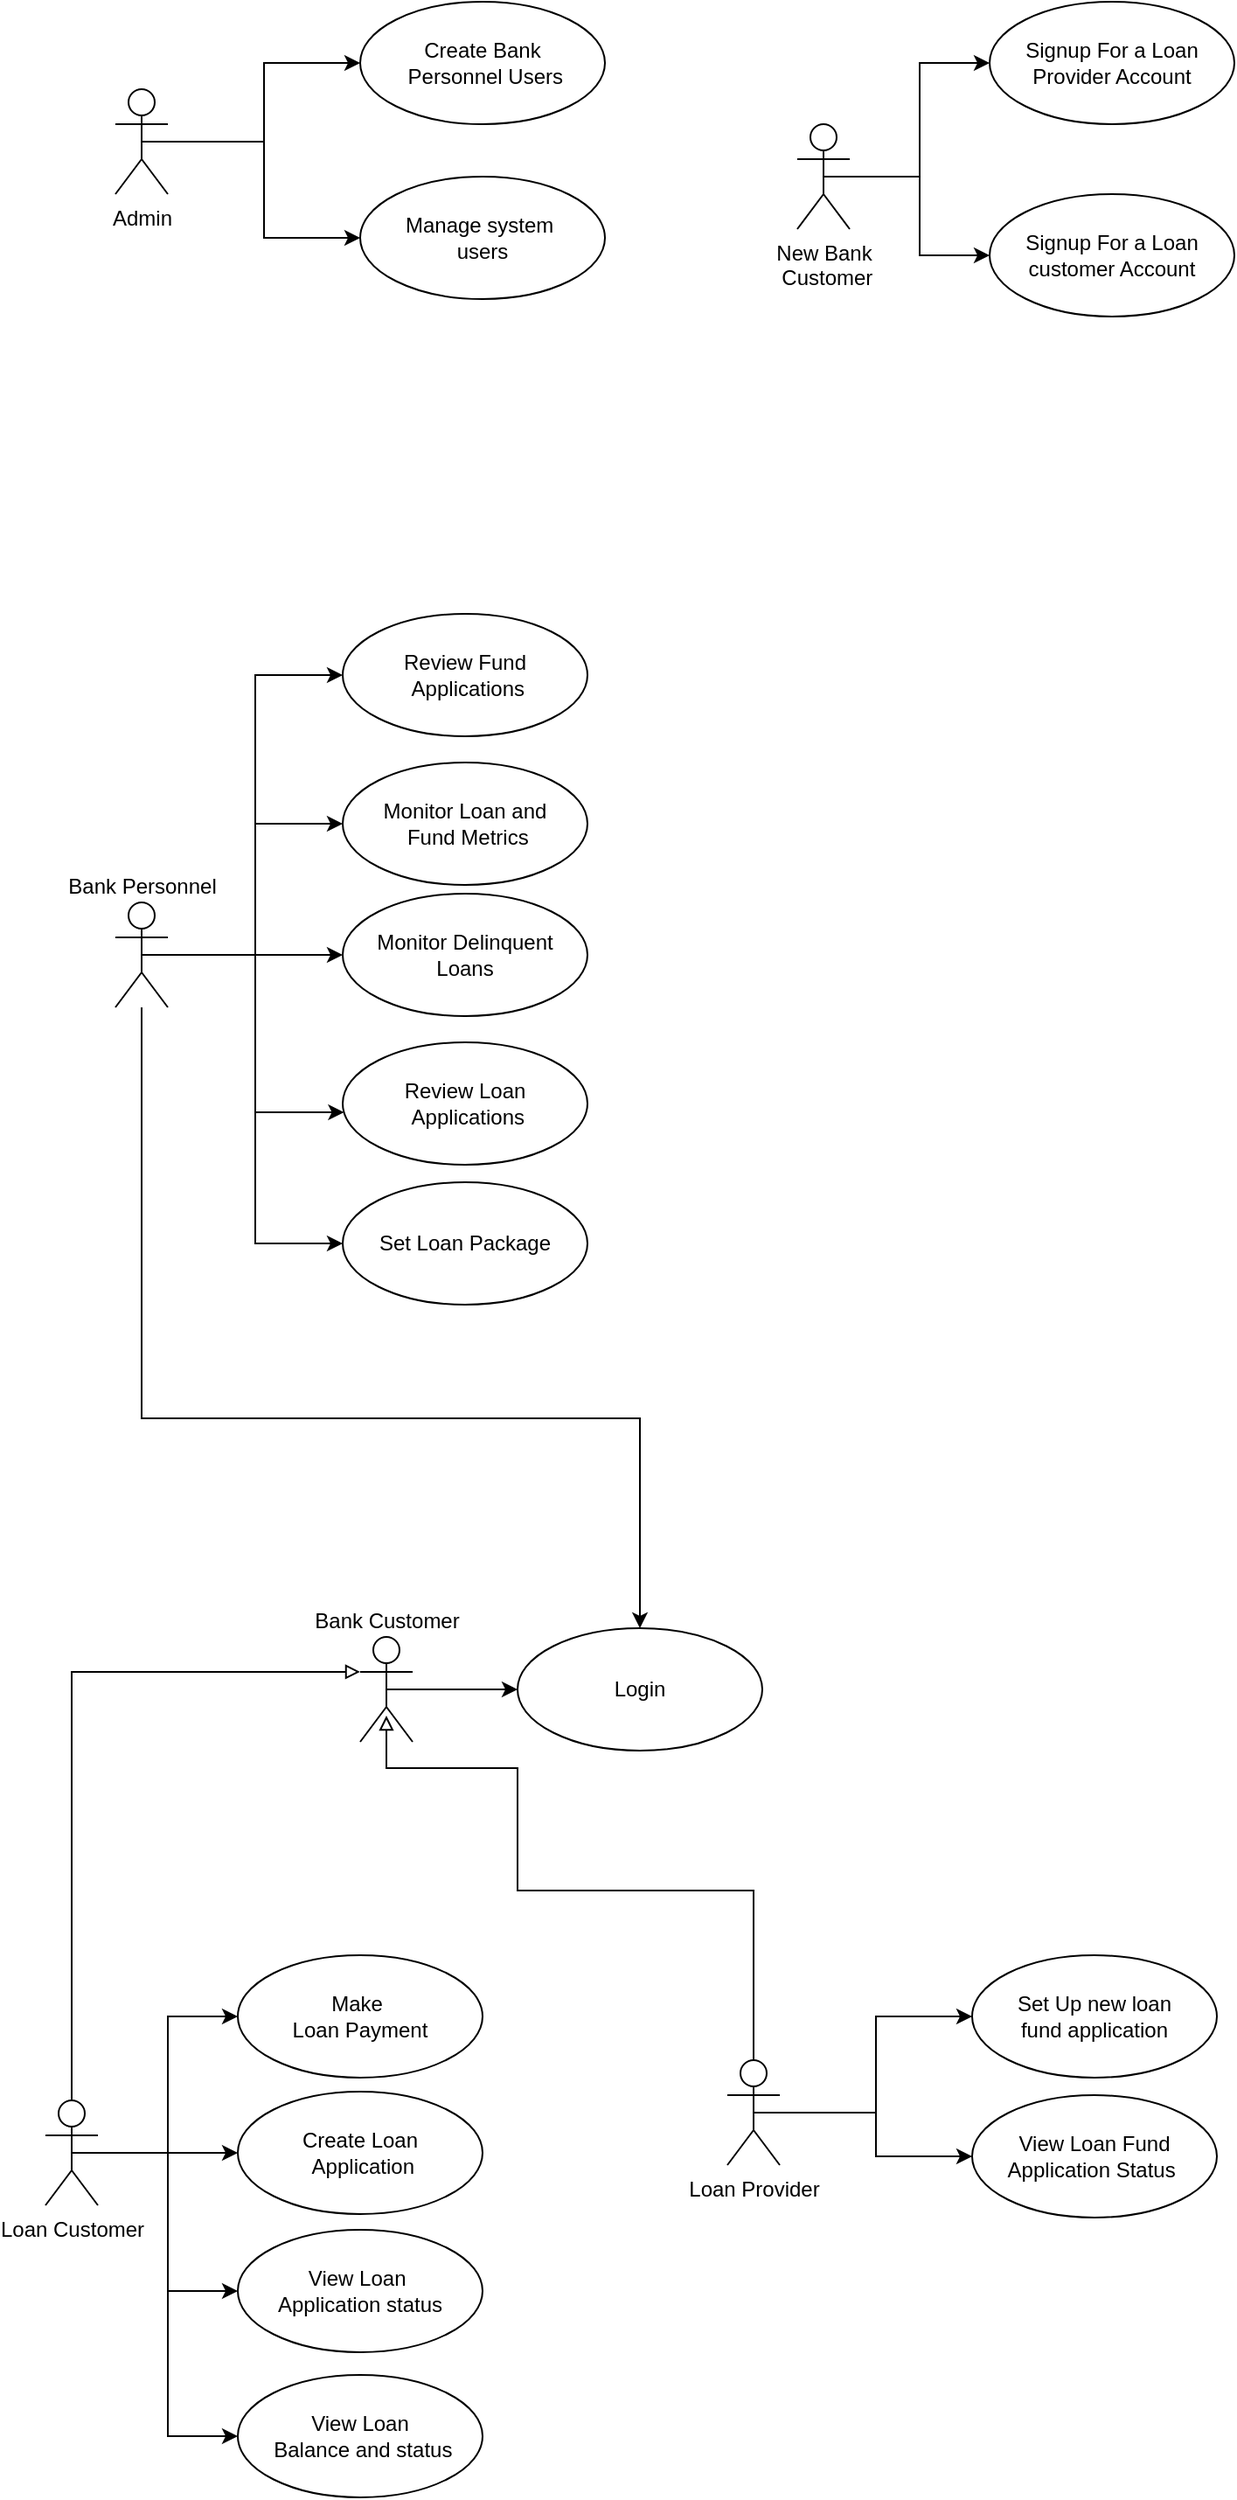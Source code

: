 <mxfile version="24.7.17">
  <diagram name="Page-1" id="X_gYUSROsqsau-K-TYwh">
    <mxGraphModel dx="2105" dy="1053" grid="1" gridSize="10" guides="1" tooltips="1" connect="1" arrows="1" fold="1" page="1" pageScale="1" pageWidth="850" pageHeight="1100" math="0" shadow="0">
      <root>
        <mxCell id="0" />
        <mxCell id="1" parent="0" />
        <mxCell id="a0iypVFNwZLO8iaog-uo-45" style="edgeStyle=orthogonalEdgeStyle;rounded=0;orthogonalLoop=1;jettySize=auto;html=1;exitX=0.5;exitY=0.5;exitDx=0;exitDy=0;exitPerimeter=0;" parent="1" source="a0iypVFNwZLO8iaog-uo-1" target="a0iypVFNwZLO8iaog-uo-2" edge="1">
          <mxGeometry relative="1" as="geometry" />
        </mxCell>
        <mxCell id="a0iypVFNwZLO8iaog-uo-46" style="edgeStyle=orthogonalEdgeStyle;rounded=0;orthogonalLoop=1;jettySize=auto;html=1;exitX=0.5;exitY=0.5;exitDx=0;exitDy=0;exitPerimeter=0;" parent="1" source="a0iypVFNwZLO8iaog-uo-1" target="a0iypVFNwZLO8iaog-uo-3" edge="1">
          <mxGeometry relative="1" as="geometry" />
        </mxCell>
        <mxCell id="a0iypVFNwZLO8iaog-uo-1" value="Admin" style="shape=umlActor;verticalLabelPosition=bottom;verticalAlign=top;html=1;outlineConnect=0;" parent="1" vertex="1">
          <mxGeometry x="70" y="60" width="30" height="60" as="geometry" />
        </mxCell>
        <mxCell id="a0iypVFNwZLO8iaog-uo-2" value="Create Bank&lt;div&gt;&amp;nbsp;Personnel&amp;nbsp;&lt;span style=&quot;background-color: initial;&quot;&gt;Users&lt;/span&gt;&lt;/div&gt;" style="ellipse;whiteSpace=wrap;html=1;" parent="1" vertex="1">
          <mxGeometry x="210" y="10" width="140" height="70" as="geometry" />
        </mxCell>
        <mxCell id="a0iypVFNwZLO8iaog-uo-3" value="Manage system&amp;nbsp;&lt;div&gt;users&lt;/div&gt;" style="ellipse;whiteSpace=wrap;html=1;" parent="1" vertex="1">
          <mxGeometry x="210" y="110" width="140" height="70" as="geometry" />
        </mxCell>
        <mxCell id="a0iypVFNwZLO8iaog-uo-48" style="edgeStyle=orthogonalEdgeStyle;rounded=0;orthogonalLoop=1;jettySize=auto;html=1;exitX=0.5;exitY=0.5;exitDx=0;exitDy=0;exitPerimeter=0;" parent="1" source="a0iypVFNwZLO8iaog-uo-6" target="a0iypVFNwZLO8iaog-uo-8" edge="1">
          <mxGeometry relative="1" as="geometry" />
        </mxCell>
        <mxCell id="a0iypVFNwZLO8iaog-uo-49" style="edgeStyle=orthogonalEdgeStyle;rounded=0;orthogonalLoop=1;jettySize=auto;html=1;exitX=0.5;exitY=0.5;exitDx=0;exitDy=0;exitPerimeter=0;entryX=0;entryY=0.5;entryDx=0;entryDy=0;" parent="1" source="a0iypVFNwZLO8iaog-uo-6" target="a0iypVFNwZLO8iaog-uo-7" edge="1">
          <mxGeometry relative="1" as="geometry" />
        </mxCell>
        <mxCell id="a0iypVFNwZLO8iaog-uo-6" value="Loan Provider" style="shape=umlActor;verticalLabelPosition=bottom;verticalAlign=top;html=1;outlineConnect=0;" parent="1" vertex="1">
          <mxGeometry x="420" y="1187" width="30" height="60" as="geometry" />
        </mxCell>
        <mxCell id="a0iypVFNwZLO8iaog-uo-7" value="View Loan Fund&lt;div&gt;Application Status&amp;nbsp;&lt;/div&gt;" style="ellipse;whiteSpace=wrap;html=1;" parent="1" vertex="1">
          <mxGeometry x="560" y="1207" width="140" height="70" as="geometry" />
        </mxCell>
        <mxCell id="a0iypVFNwZLO8iaog-uo-8" value="Set Up new loan&lt;div&gt;fund application&lt;/div&gt;" style="ellipse;whiteSpace=wrap;html=1;" parent="1" vertex="1">
          <mxGeometry x="560" y="1127" width="140" height="70" as="geometry" />
        </mxCell>
        <mxCell id="a0iypVFNwZLO8iaog-uo-52" style="edgeStyle=orthogonalEdgeStyle;rounded=0;orthogonalLoop=1;jettySize=auto;html=1;exitX=0.5;exitY=0.5;exitDx=0;exitDy=0;exitPerimeter=0;entryX=0;entryY=0.5;entryDx=0;entryDy=0;" parent="1" source="a0iypVFNwZLO8iaog-uo-23" target="a0iypVFNwZLO8iaog-uo-24" edge="1">
          <mxGeometry relative="1" as="geometry" />
        </mxCell>
        <mxCell id="a0iypVFNwZLO8iaog-uo-53" style="edgeStyle=orthogonalEdgeStyle;rounded=0;orthogonalLoop=1;jettySize=auto;html=1;exitX=0.5;exitY=0.5;exitDx=0;exitDy=0;exitPerimeter=0;" parent="1" source="a0iypVFNwZLO8iaog-uo-23" target="a0iypVFNwZLO8iaog-uo-29" edge="1">
          <mxGeometry relative="1" as="geometry" />
        </mxCell>
        <mxCell id="a0iypVFNwZLO8iaog-uo-54" style="edgeStyle=orthogonalEdgeStyle;rounded=0;orthogonalLoop=1;jettySize=auto;html=1;exitX=0.5;exitY=0.5;exitDx=0;exitDy=0;exitPerimeter=0;" parent="1" source="a0iypVFNwZLO8iaog-uo-23" target="a0iypVFNwZLO8iaog-uo-26" edge="1">
          <mxGeometry relative="1" as="geometry">
            <Array as="points">
              <mxPoint x="150" y="555" />
              <mxPoint x="150" y="645" />
            </Array>
          </mxGeometry>
        </mxCell>
        <mxCell id="a0iypVFNwZLO8iaog-uo-55" style="edgeStyle=orthogonalEdgeStyle;rounded=0;orthogonalLoop=1;jettySize=auto;html=1;exitX=0.5;exitY=0.5;exitDx=0;exitDy=0;exitPerimeter=0;entryX=0;entryY=0.5;entryDx=0;entryDy=0;" parent="1" source="a0iypVFNwZLO8iaog-uo-23" target="a0iypVFNwZLO8iaog-uo-27" edge="1">
          <mxGeometry relative="1" as="geometry" />
        </mxCell>
        <mxCell id="a0iypVFNwZLO8iaog-uo-145" style="edgeStyle=orthogonalEdgeStyle;rounded=0;orthogonalLoop=1;jettySize=auto;html=1;entryX=0.5;entryY=0;entryDx=0;entryDy=0;" parent="1" source="a0iypVFNwZLO8iaog-uo-23" target="a0iypVFNwZLO8iaog-uo-115" edge="1">
          <mxGeometry relative="1" as="geometry">
            <Array as="points">
              <mxPoint x="85" y="820" />
              <mxPoint x="370" y="820" />
            </Array>
          </mxGeometry>
        </mxCell>
        <mxCell id="6gV4YuZffDruM5eiLbRL-2" style="edgeStyle=orthogonalEdgeStyle;rounded=0;orthogonalLoop=1;jettySize=auto;html=1;exitX=0.5;exitY=0.5;exitDx=0;exitDy=0;exitPerimeter=0;entryX=0;entryY=0.5;entryDx=0;entryDy=0;" edge="1" parent="1" source="a0iypVFNwZLO8iaog-uo-23" target="6gV4YuZffDruM5eiLbRL-1">
          <mxGeometry relative="1" as="geometry" />
        </mxCell>
        <mxCell id="a0iypVFNwZLO8iaog-uo-23" value="Bank Personnel" style="shape=umlActor;verticalLabelPosition=top;verticalAlign=bottom;html=1;outlineConnect=0;labelPosition=center;align=center;" parent="1" vertex="1">
          <mxGeometry x="70" y="525" width="30" height="60" as="geometry" />
        </mxCell>
        <mxCell id="a0iypVFNwZLO8iaog-uo-24" value="Monitor Loan&amp;nbsp;&lt;span style=&quot;background-color: initial;&quot;&gt;and&lt;/span&gt;&lt;div&gt;&lt;span style=&quot;background-color: initial;&quot;&gt;&amp;nbsp;Fund&amp;nbsp;&lt;/span&gt;&lt;span style=&quot;background-color: initial;&quot;&gt;Metrics&lt;/span&gt;&lt;/div&gt;" style="ellipse;whiteSpace=wrap;html=1;" parent="1" vertex="1">
          <mxGeometry x="200" y="445" width="140" height="70" as="geometry" />
        </mxCell>
        <mxCell id="a0iypVFNwZLO8iaog-uo-26" value="Review Loan&lt;div&gt;&amp;nbsp;Applications&lt;/div&gt;" style="ellipse;whiteSpace=wrap;html=1;" parent="1" vertex="1">
          <mxGeometry x="200" y="605" width="140" height="70" as="geometry" />
        </mxCell>
        <mxCell id="a0iypVFNwZLO8iaog-uo-27" value="Set Loan Package" style="ellipse;whiteSpace=wrap;html=1;" parent="1" vertex="1">
          <mxGeometry x="200" y="685" width="140" height="70" as="geometry" />
        </mxCell>
        <mxCell id="a0iypVFNwZLO8iaog-uo-29" value="Monitor Delinquent&lt;div&gt;Loans&lt;/div&gt;" style="ellipse;whiteSpace=wrap;html=1;" parent="1" vertex="1">
          <mxGeometry x="200" y="520" width="140" height="70" as="geometry" />
        </mxCell>
        <mxCell id="a0iypVFNwZLO8iaog-uo-64" style="edgeStyle=orthogonalEdgeStyle;rounded=0;orthogonalLoop=1;jettySize=auto;html=1;exitX=0.5;exitY=0.5;exitDx=0;exitDy=0;exitPerimeter=0;entryX=0;entryY=0.5;entryDx=0;entryDy=0;" parent="1" source="a0iypVFNwZLO8iaog-uo-57" target="a0iypVFNwZLO8iaog-uo-61" edge="1">
          <mxGeometry relative="1" as="geometry" />
        </mxCell>
        <mxCell id="a0iypVFNwZLO8iaog-uo-65" style="edgeStyle=orthogonalEdgeStyle;rounded=0;orthogonalLoop=1;jettySize=auto;html=1;exitX=0.5;exitY=0.5;exitDx=0;exitDy=0;exitPerimeter=0;entryX=0;entryY=0.5;entryDx=0;entryDy=0;" parent="1" source="a0iypVFNwZLO8iaog-uo-57" target="a0iypVFNwZLO8iaog-uo-58" edge="1">
          <mxGeometry relative="1" as="geometry" />
        </mxCell>
        <mxCell id="a0iypVFNwZLO8iaog-uo-67" style="edgeStyle=orthogonalEdgeStyle;rounded=0;orthogonalLoop=1;jettySize=auto;html=1;exitX=0.5;exitY=0.5;exitDx=0;exitDy=0;exitPerimeter=0;entryX=0;entryY=0.5;entryDx=0;entryDy=0;" parent="1" source="a0iypVFNwZLO8iaog-uo-57" target="a0iypVFNwZLO8iaog-uo-62" edge="1">
          <mxGeometry relative="1" as="geometry" />
        </mxCell>
        <mxCell id="a0iypVFNwZLO8iaog-uo-68" style="edgeStyle=orthogonalEdgeStyle;rounded=0;orthogonalLoop=1;jettySize=auto;html=1;exitX=0.5;exitY=0.5;exitDx=0;exitDy=0;exitPerimeter=0;entryX=0;entryY=0.5;entryDx=0;entryDy=0;" parent="1" source="a0iypVFNwZLO8iaog-uo-57" target="a0iypVFNwZLO8iaog-uo-63" edge="1">
          <mxGeometry relative="1" as="geometry" />
        </mxCell>
        <mxCell id="a0iypVFNwZLO8iaog-uo-57" value="Loan Customer" style="shape=umlActor;verticalLabelPosition=bottom;verticalAlign=top;html=1;outlineConnect=0;" parent="1" vertex="1">
          <mxGeometry x="30" y="1210" width="30" height="60" as="geometry" />
        </mxCell>
        <mxCell id="a0iypVFNwZLO8iaog-uo-58" value="Create Loan&lt;div&gt;&amp;nbsp;Application&lt;/div&gt;" style="ellipse;whiteSpace=wrap;html=1;" parent="1" vertex="1">
          <mxGeometry x="140" y="1205" width="140" height="70" as="geometry" />
        </mxCell>
        <mxCell id="a0iypVFNwZLO8iaog-uo-61" value="Make&amp;nbsp;&lt;div&gt;Loan Payment&lt;/div&gt;" style="ellipse;whiteSpace=wrap;html=1;" parent="1" vertex="1">
          <mxGeometry x="140" y="1127" width="140" height="70" as="geometry" />
        </mxCell>
        <mxCell id="a0iypVFNwZLO8iaog-uo-62" value="View Loan&amp;nbsp;&lt;div&gt;Application status&lt;/div&gt;" style="ellipse;whiteSpace=wrap;html=1;" parent="1" vertex="1">
          <mxGeometry x="140" y="1284" width="140" height="70" as="geometry" />
        </mxCell>
        <mxCell id="a0iypVFNwZLO8iaog-uo-63" value="View Loan&lt;div&gt;&amp;nbsp;Balance and status&lt;/div&gt;" style="ellipse;whiteSpace=wrap;html=1;" parent="1" vertex="1">
          <mxGeometry x="140" y="1367" width="140" height="70" as="geometry" />
        </mxCell>
        <mxCell id="a0iypVFNwZLO8iaog-uo-128" style="edgeStyle=orthogonalEdgeStyle;rounded=0;orthogonalLoop=1;jettySize=auto;html=1;exitX=0.5;exitY=0.5;exitDx=0;exitDy=0;exitPerimeter=0;" parent="1" source="a0iypVFNwZLO8iaog-uo-114" target="a0iypVFNwZLO8iaog-uo-124" edge="1">
          <mxGeometry relative="1" as="geometry" />
        </mxCell>
        <mxCell id="a0iypVFNwZLO8iaog-uo-131" style="edgeStyle=orthogonalEdgeStyle;rounded=0;orthogonalLoop=1;jettySize=auto;html=1;exitX=0.5;exitY=0.5;exitDx=0;exitDy=0;exitPerimeter=0;entryX=0;entryY=0.5;entryDx=0;entryDy=0;" parent="1" source="a0iypVFNwZLO8iaog-uo-114" target="a0iypVFNwZLO8iaog-uo-129" edge="1">
          <mxGeometry relative="1" as="geometry" />
        </mxCell>
        <mxCell id="a0iypVFNwZLO8iaog-uo-114" value="New Bank&lt;div&gt;&amp;nbsp;Customer&lt;/div&gt;" style="shape=umlActor;verticalLabelPosition=bottom;verticalAlign=top;html=1;" parent="1" vertex="1">
          <mxGeometry x="460" y="80" width="30" height="60" as="geometry" />
        </mxCell>
        <mxCell id="a0iypVFNwZLO8iaog-uo-115" value="Login" style="ellipse;whiteSpace=wrap;html=1;" parent="1" vertex="1">
          <mxGeometry x="300" y="940" width="140" height="70" as="geometry" />
        </mxCell>
        <mxCell id="a0iypVFNwZLO8iaog-uo-124" value="Signup For a Loan Provider Account" style="ellipse;whiteSpace=wrap;html=1;" parent="1" vertex="1">
          <mxGeometry x="570" y="10" width="140" height="70" as="geometry" />
        </mxCell>
        <mxCell id="a0iypVFNwZLO8iaog-uo-129" value="Signup For a Loan customer Account" style="ellipse;whiteSpace=wrap;html=1;" parent="1" vertex="1">
          <mxGeometry x="570" y="120" width="140" height="70" as="geometry" />
        </mxCell>
        <mxCell id="a0iypVFNwZLO8iaog-uo-136" style="edgeStyle=orthogonalEdgeStyle;rounded=0;orthogonalLoop=1;jettySize=auto;html=1;exitX=0.5;exitY=0.5;exitDx=0;exitDy=0;exitPerimeter=0;entryX=0;entryY=0.5;entryDx=0;entryDy=0;" parent="1" source="a0iypVFNwZLO8iaog-uo-113" target="a0iypVFNwZLO8iaog-uo-115" edge="1">
          <mxGeometry relative="1" as="geometry" />
        </mxCell>
        <mxCell id="a0iypVFNwZLO8iaog-uo-113" value="Bank Customer" style="shape=umlActor;verticalLabelPosition=top;verticalAlign=bottom;html=1;labelPosition=center;align=center;" parent="1" vertex="1">
          <mxGeometry x="210" y="945" width="30" height="60" as="geometry" />
        </mxCell>
        <mxCell id="a0iypVFNwZLO8iaog-uo-146" style="edgeStyle=orthogonalEdgeStyle;rounded=0;orthogonalLoop=1;jettySize=auto;html=1;exitX=0.5;exitY=0;exitDx=0;exitDy=0;exitPerimeter=0;entryX=0;entryY=0.333;entryDx=0;entryDy=0;entryPerimeter=0;endArrow=block;endFill=0;" parent="1" source="a0iypVFNwZLO8iaog-uo-57" target="a0iypVFNwZLO8iaog-uo-113" edge="1">
          <mxGeometry relative="1" as="geometry" />
        </mxCell>
        <mxCell id="a0iypVFNwZLO8iaog-uo-147" style="edgeStyle=orthogonalEdgeStyle;rounded=0;orthogonalLoop=1;jettySize=auto;html=1;entryX=0.5;entryY=0.75;entryDx=0;entryDy=0;entryPerimeter=0;endArrow=block;endFill=0;" parent="1" source="a0iypVFNwZLO8iaog-uo-6" target="a0iypVFNwZLO8iaog-uo-113" edge="1">
          <mxGeometry relative="1" as="geometry">
            <Array as="points">
              <mxPoint x="435" y="1090" />
              <mxPoint x="300" y="1090" />
              <mxPoint x="300" y="1020" />
              <mxPoint x="225" y="1020" />
            </Array>
          </mxGeometry>
        </mxCell>
        <mxCell id="6gV4YuZffDruM5eiLbRL-1" value="Review Fund&lt;div&gt;&amp;nbsp;Applications&lt;/div&gt;" style="ellipse;whiteSpace=wrap;html=1;" vertex="1" parent="1">
          <mxGeometry x="200" y="360" width="140" height="70" as="geometry" />
        </mxCell>
      </root>
    </mxGraphModel>
  </diagram>
</mxfile>
